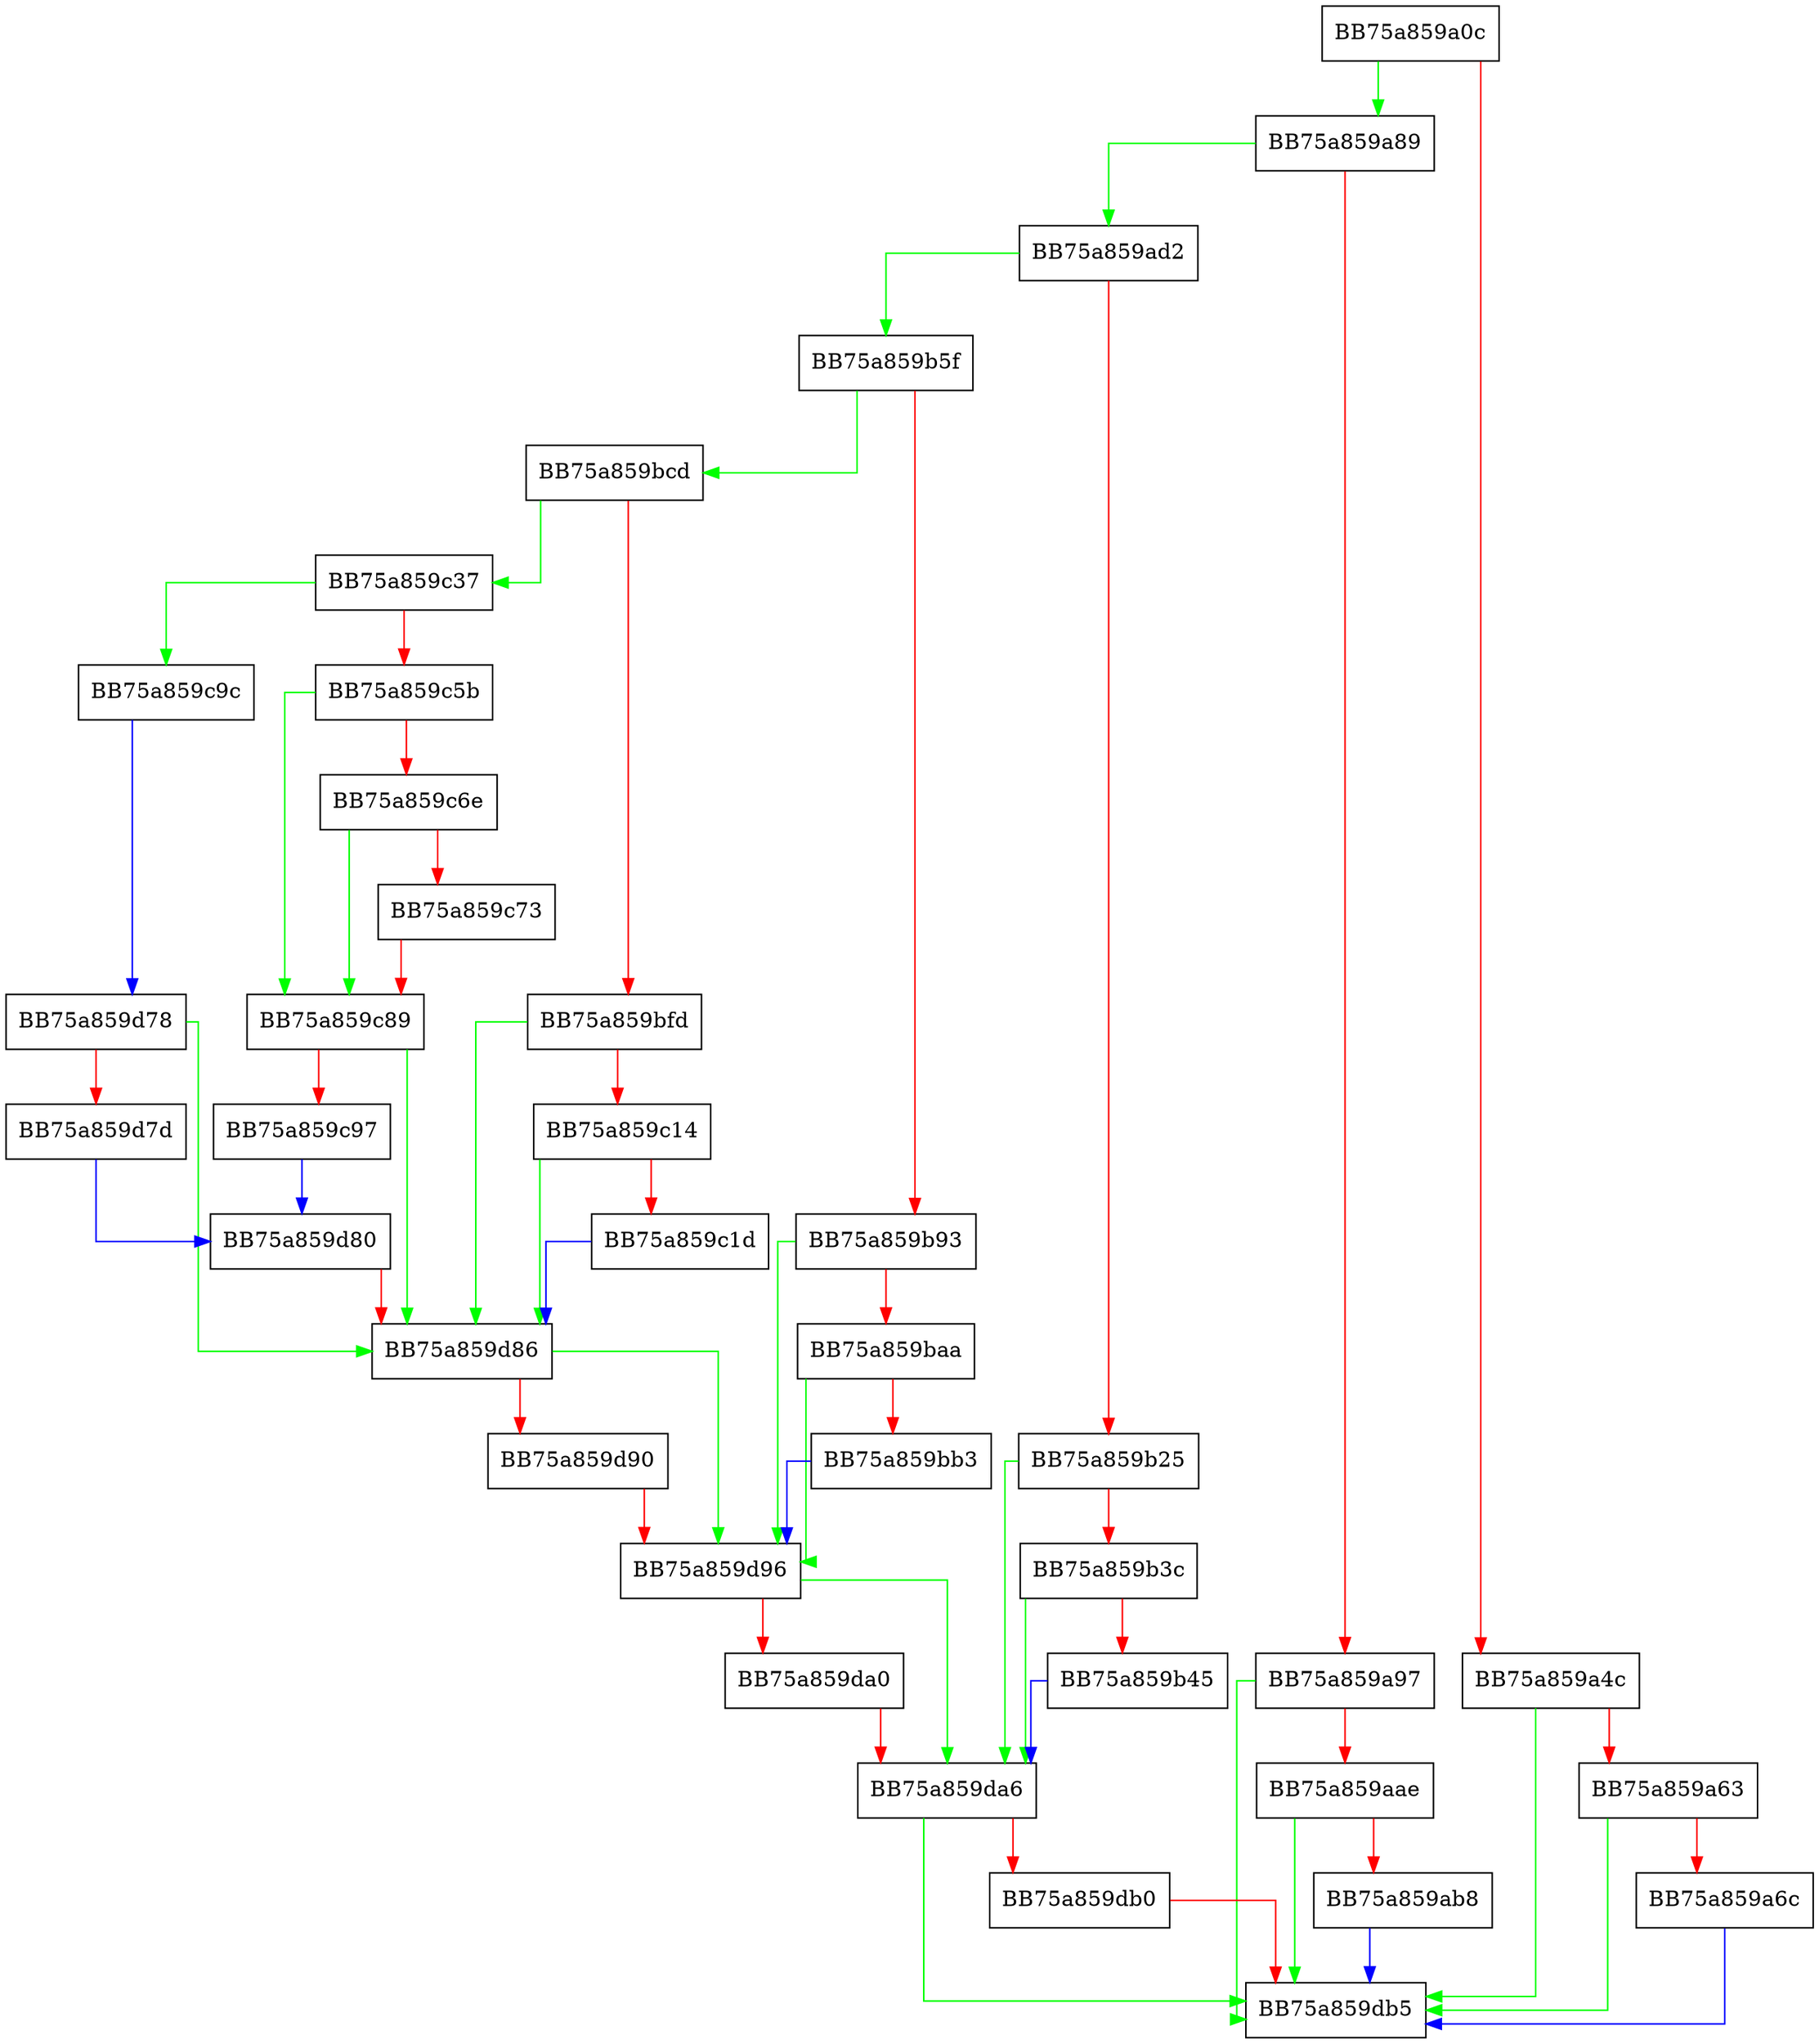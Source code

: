 digraph ProcessDotNetAssemblyLoadEvent {
  node [shape="box"];
  graph [splines=ortho];
  BB75a859a0c -> BB75a859a89 [color="green"];
  BB75a859a0c -> BB75a859a4c [color="red"];
  BB75a859a4c -> BB75a859db5 [color="green"];
  BB75a859a4c -> BB75a859a63 [color="red"];
  BB75a859a63 -> BB75a859db5 [color="green"];
  BB75a859a63 -> BB75a859a6c [color="red"];
  BB75a859a6c -> BB75a859db5 [color="blue"];
  BB75a859a89 -> BB75a859ad2 [color="green"];
  BB75a859a89 -> BB75a859a97 [color="red"];
  BB75a859a97 -> BB75a859db5 [color="green"];
  BB75a859a97 -> BB75a859aae [color="red"];
  BB75a859aae -> BB75a859db5 [color="green"];
  BB75a859aae -> BB75a859ab8 [color="red"];
  BB75a859ab8 -> BB75a859db5 [color="blue"];
  BB75a859ad2 -> BB75a859b5f [color="green"];
  BB75a859ad2 -> BB75a859b25 [color="red"];
  BB75a859b25 -> BB75a859da6 [color="green"];
  BB75a859b25 -> BB75a859b3c [color="red"];
  BB75a859b3c -> BB75a859da6 [color="green"];
  BB75a859b3c -> BB75a859b45 [color="red"];
  BB75a859b45 -> BB75a859da6 [color="blue"];
  BB75a859b5f -> BB75a859bcd [color="green"];
  BB75a859b5f -> BB75a859b93 [color="red"];
  BB75a859b93 -> BB75a859d96 [color="green"];
  BB75a859b93 -> BB75a859baa [color="red"];
  BB75a859baa -> BB75a859d96 [color="green"];
  BB75a859baa -> BB75a859bb3 [color="red"];
  BB75a859bb3 -> BB75a859d96 [color="blue"];
  BB75a859bcd -> BB75a859c37 [color="green"];
  BB75a859bcd -> BB75a859bfd [color="red"];
  BB75a859bfd -> BB75a859d86 [color="green"];
  BB75a859bfd -> BB75a859c14 [color="red"];
  BB75a859c14 -> BB75a859d86 [color="green"];
  BB75a859c14 -> BB75a859c1d [color="red"];
  BB75a859c1d -> BB75a859d86 [color="blue"];
  BB75a859c37 -> BB75a859c9c [color="green"];
  BB75a859c37 -> BB75a859c5b [color="red"];
  BB75a859c5b -> BB75a859c89 [color="green"];
  BB75a859c5b -> BB75a859c6e [color="red"];
  BB75a859c6e -> BB75a859c89 [color="green"];
  BB75a859c6e -> BB75a859c73 [color="red"];
  BB75a859c73 -> BB75a859c89 [color="red"];
  BB75a859c89 -> BB75a859d86 [color="green"];
  BB75a859c89 -> BB75a859c97 [color="red"];
  BB75a859c97 -> BB75a859d80 [color="blue"];
  BB75a859c9c -> BB75a859d78 [color="blue"];
  BB75a859d78 -> BB75a859d86 [color="green"];
  BB75a859d78 -> BB75a859d7d [color="red"];
  BB75a859d7d -> BB75a859d80 [color="blue"];
  BB75a859d80 -> BB75a859d86 [color="red"];
  BB75a859d86 -> BB75a859d96 [color="green"];
  BB75a859d86 -> BB75a859d90 [color="red"];
  BB75a859d90 -> BB75a859d96 [color="red"];
  BB75a859d96 -> BB75a859da6 [color="green"];
  BB75a859d96 -> BB75a859da0 [color="red"];
  BB75a859da0 -> BB75a859da6 [color="red"];
  BB75a859da6 -> BB75a859db5 [color="green"];
  BB75a859da6 -> BB75a859db0 [color="red"];
  BB75a859db0 -> BB75a859db5 [color="red"];
}